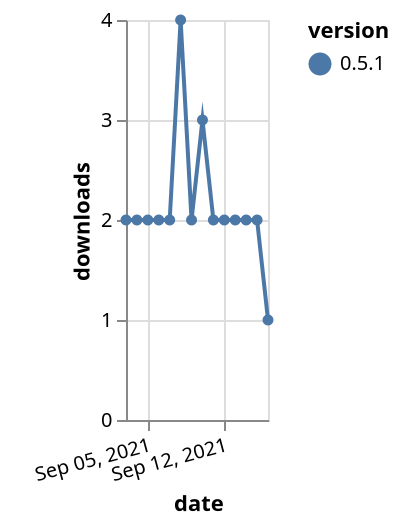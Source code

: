 {"$schema": "https://vega.github.io/schema/vega-lite/v5.json", "description": "A simple bar chart with embedded data.", "data": {"values": [{"date": "2021-09-03", "total": 394, "delta": 2, "version": "0.5.1"}, {"date": "2021-09-04", "total": 396, "delta": 2, "version": "0.5.1"}, {"date": "2021-09-05", "total": 398, "delta": 2, "version": "0.5.1"}, {"date": "2021-09-06", "total": 400, "delta": 2, "version": "0.5.1"}, {"date": "2021-09-07", "total": 402, "delta": 2, "version": "0.5.1"}, {"date": "2021-09-08", "total": 406, "delta": 4, "version": "0.5.1"}, {"date": "2021-09-09", "total": 408, "delta": 2, "version": "0.5.1"}, {"date": "2021-09-10", "total": 411, "delta": 3, "version": "0.5.1"}, {"date": "2021-09-11", "total": 413, "delta": 2, "version": "0.5.1"}, {"date": "2021-09-12", "total": 415, "delta": 2, "version": "0.5.1"}, {"date": "2021-09-13", "total": 417, "delta": 2, "version": "0.5.1"}, {"date": "2021-09-14", "total": 419, "delta": 2, "version": "0.5.1"}, {"date": "2021-09-15", "total": 421, "delta": 2, "version": "0.5.1"}, {"date": "2021-09-16", "total": 422, "delta": 1, "version": "0.5.1"}]}, "width": "container", "mark": {"type": "line", "point": {"filled": true}}, "encoding": {"x": {"field": "date", "type": "temporal", "timeUnit": "yearmonthdate", "title": "date", "axis": {"labelAngle": -15}}, "y": {"field": "delta", "type": "quantitative", "title": "downloads"}, "color": {"field": "version", "type": "nominal"}, "tooltip": {"field": "delta"}}}